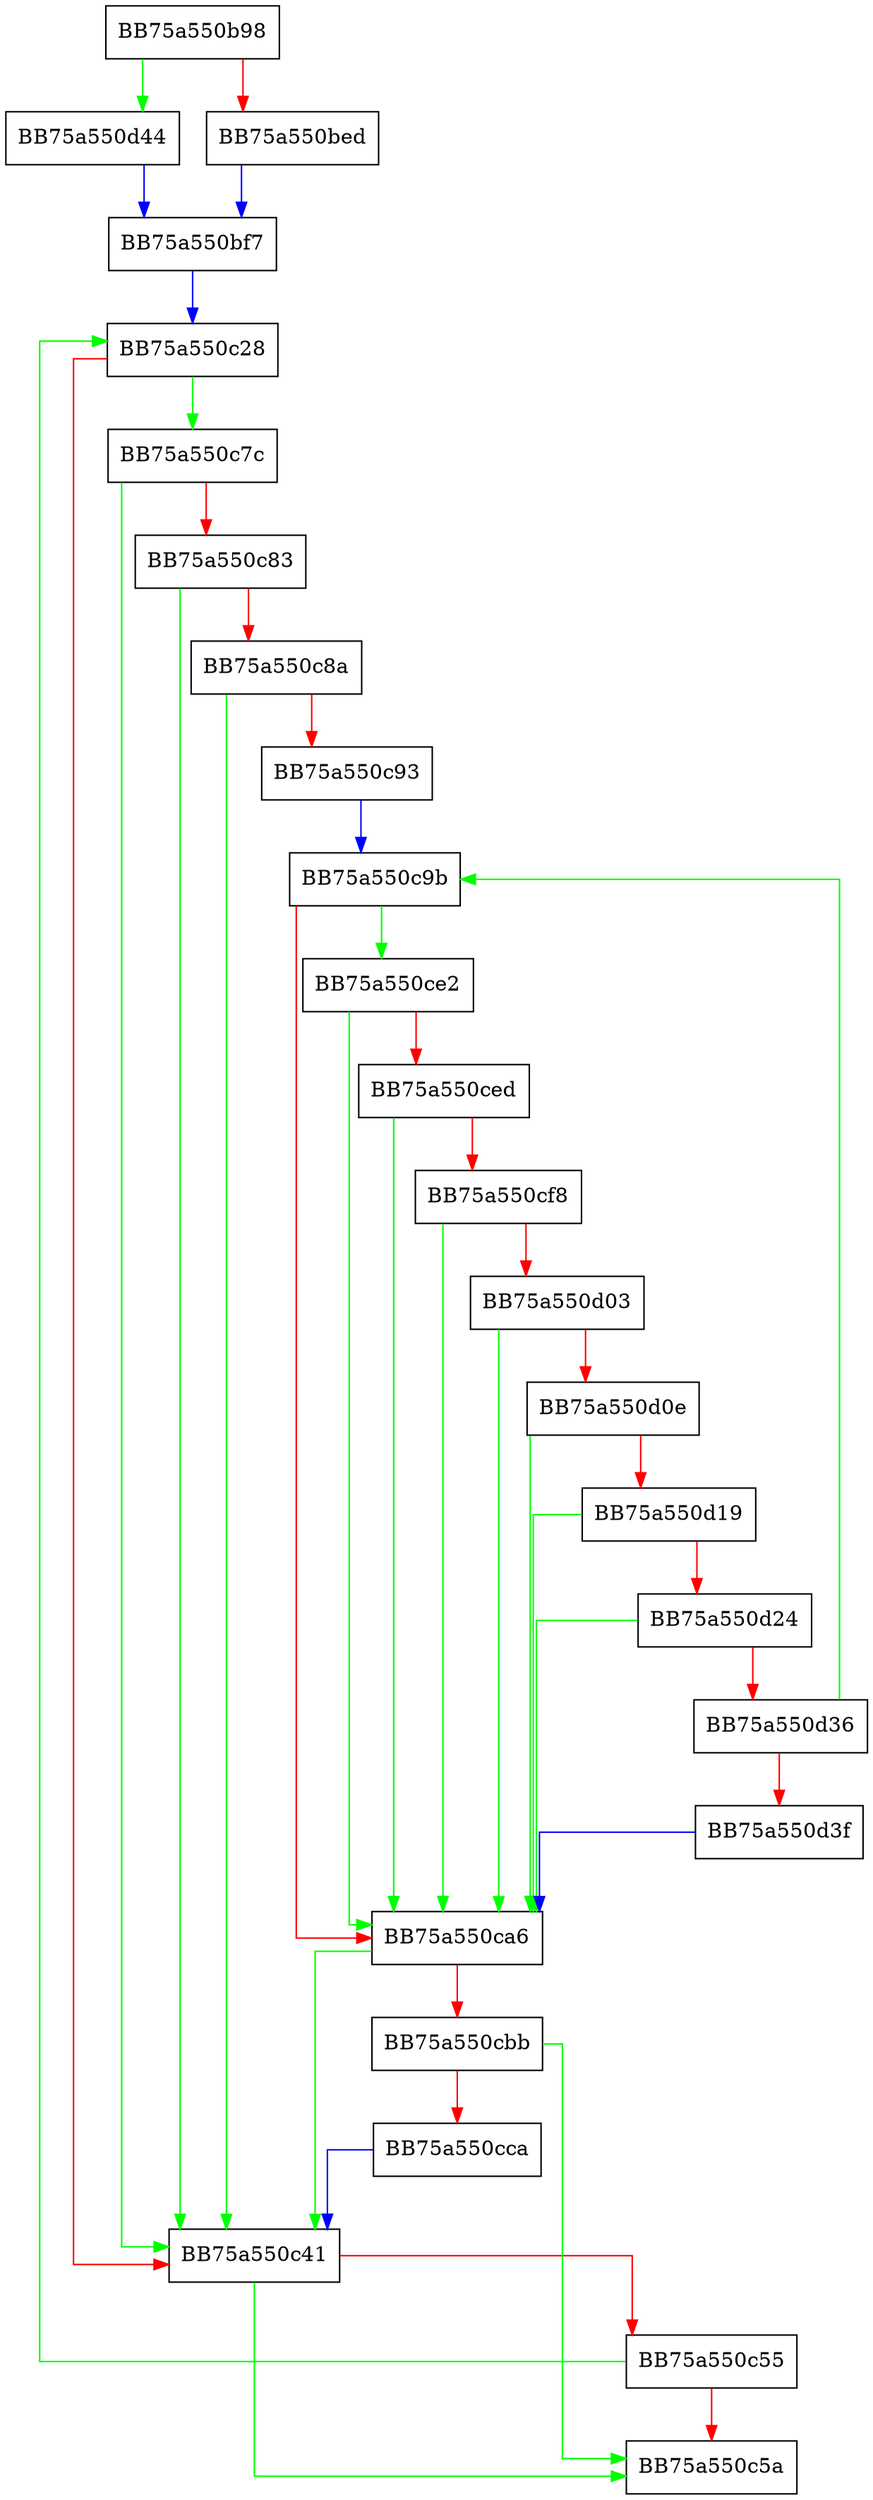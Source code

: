digraph longest_match {
  node [shape="box"];
  graph [splines=ortho];
  BB75a550b98 -> BB75a550d44 [color="green"];
  BB75a550b98 -> BB75a550bed [color="red"];
  BB75a550bed -> BB75a550bf7 [color="blue"];
  BB75a550bf7 -> BB75a550c28 [color="blue"];
  BB75a550c28 -> BB75a550c7c [color="green"];
  BB75a550c28 -> BB75a550c41 [color="red"];
  BB75a550c41 -> BB75a550c5a [color="green"];
  BB75a550c41 -> BB75a550c55 [color="red"];
  BB75a550c55 -> BB75a550c28 [color="green"];
  BB75a550c55 -> BB75a550c5a [color="red"];
  BB75a550c7c -> BB75a550c41 [color="green"];
  BB75a550c7c -> BB75a550c83 [color="red"];
  BB75a550c83 -> BB75a550c41 [color="green"];
  BB75a550c83 -> BB75a550c8a [color="red"];
  BB75a550c8a -> BB75a550c41 [color="green"];
  BB75a550c8a -> BB75a550c93 [color="red"];
  BB75a550c93 -> BB75a550c9b [color="blue"];
  BB75a550c9b -> BB75a550ce2 [color="green"];
  BB75a550c9b -> BB75a550ca6 [color="red"];
  BB75a550ca6 -> BB75a550c41 [color="green"];
  BB75a550ca6 -> BB75a550cbb [color="red"];
  BB75a550cbb -> BB75a550c5a [color="green"];
  BB75a550cbb -> BB75a550cca [color="red"];
  BB75a550cca -> BB75a550c41 [color="blue"];
  BB75a550ce2 -> BB75a550ca6 [color="green"];
  BB75a550ce2 -> BB75a550ced [color="red"];
  BB75a550ced -> BB75a550ca6 [color="green"];
  BB75a550ced -> BB75a550cf8 [color="red"];
  BB75a550cf8 -> BB75a550ca6 [color="green"];
  BB75a550cf8 -> BB75a550d03 [color="red"];
  BB75a550d03 -> BB75a550ca6 [color="green"];
  BB75a550d03 -> BB75a550d0e [color="red"];
  BB75a550d0e -> BB75a550ca6 [color="green"];
  BB75a550d0e -> BB75a550d19 [color="red"];
  BB75a550d19 -> BB75a550ca6 [color="green"];
  BB75a550d19 -> BB75a550d24 [color="red"];
  BB75a550d24 -> BB75a550ca6 [color="green"];
  BB75a550d24 -> BB75a550d36 [color="red"];
  BB75a550d36 -> BB75a550c9b [color="green"];
  BB75a550d36 -> BB75a550d3f [color="red"];
  BB75a550d3f -> BB75a550ca6 [color="blue"];
  BB75a550d44 -> BB75a550bf7 [color="blue"];
}